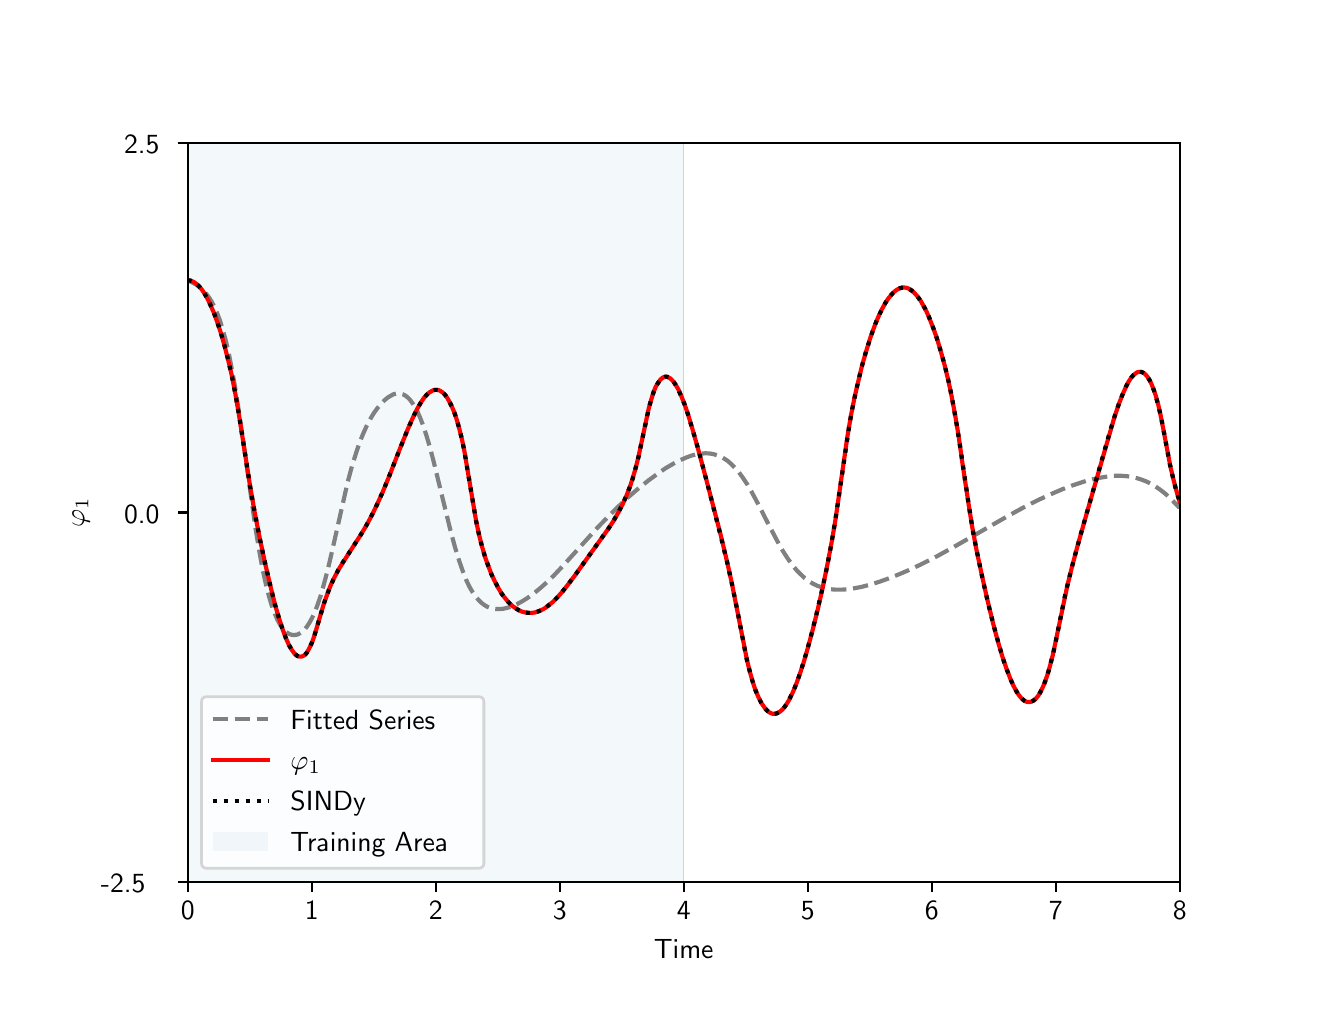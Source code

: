 \begingroup%
\makeatletter%
\begin{pgfpicture}%
\pgfpathrectangle{\pgfpointorigin}{\pgfqpoint{6.4in}{4.8in}}%
\pgfusepath{use as bounding box, clip}%
\begin{pgfscope}%
\pgfsetbuttcap%
\pgfsetmiterjoin%
\definecolor{currentfill}{rgb}{1.0,1.0,1.0}%
\pgfsetfillcolor{currentfill}%
\pgfsetlinewidth{0.0pt}%
\definecolor{currentstroke}{rgb}{1.0,1.0,1.0}%
\pgfsetstrokecolor{currentstroke}%
\pgfsetdash{}{0pt}%
\pgfpathmoveto{\pgfqpoint{0.0in}{0.0in}}%
\pgfpathlineto{\pgfqpoint{6.4in}{0.0in}}%
\pgfpathlineto{\pgfqpoint{6.4in}{4.8in}}%
\pgfpathlineto{\pgfqpoint{0.0in}{4.8in}}%
\pgfpathclose%
\pgfusepath{fill}%
\end{pgfscope}%
\begin{pgfscope}%
\pgfsetbuttcap%
\pgfsetmiterjoin%
\definecolor{currentfill}{rgb}{1.0,1.0,1.0}%
\pgfsetfillcolor{currentfill}%
\pgfsetlinewidth{0.0pt}%
\definecolor{currentstroke}{rgb}{0.0,0.0,0.0}%
\pgfsetstrokecolor{currentstroke}%
\pgfsetstrokeopacity{0.0}%
\pgfsetdash{}{0pt}%
\pgfpathmoveto{\pgfqpoint{0.8in}{0.528in}}%
\pgfpathlineto{\pgfqpoint{5.76in}{0.528in}}%
\pgfpathlineto{\pgfqpoint{5.76in}{4.224in}}%
\pgfpathlineto{\pgfqpoint{0.8in}{4.224in}}%
\pgfpathclose%
\pgfusepath{fill}%
\end{pgfscope}%
\begin{pgfscope}%
\pgfpathrectangle{\pgfqpoint{0.8in}{0.528in}}{\pgfqpoint{4.96in}{3.696in}}%
\pgfusepath{clip}%
\pgfsetbuttcap%
\pgfsetroundjoin%
\definecolor{currentfill}{rgb}{0.122,0.467,0.706}%
\pgfsetfillcolor{currentfill}%
\pgfsetfillopacity{0.05}%
\pgfsetlinewidth{0.0pt}%
\definecolor{currentstroke}{rgb}{0.0,0.0,0.0}%
\pgfsetstrokecolor{currentstroke}%
\pgfsetdash{}{0pt}%
\pgfpathmoveto{\pgfqpoint{0.8in}{2.376in}}%
\pgfpathlineto{\pgfqpoint{0.8in}{-2.269in}}%
\pgfpathlineto{\pgfqpoint{3.28in}{-2.269in}}%
\pgfpathlineto{\pgfqpoint{3.28in}{7.021in}}%
\pgfpathlineto{\pgfqpoint{0.8in}{7.021in}}%
\pgfpathlineto{\pgfqpoint{0.8in}{2.376in}}%
\pgfpathlineto{\pgfqpoint{0.8in}{2.376in}}%
\pgfpathlineto{\pgfqpoint{3.28in}{2.376in}}%
\pgfpathlineto{\pgfqpoint{3.28in}{2.376in}}%
\pgfpathlineto{\pgfqpoint{0.8in}{2.376in}}%
\pgfpathclose%
\pgfusepath{fill}%
\end{pgfscope}%
\begin{pgfscope}%
\pgfsetbuttcap%
\pgfsetroundjoin%
\definecolor{currentfill}{rgb}{0.0,0.0,0.0}%
\pgfsetfillcolor{currentfill}%
\pgfsetlinewidth{0.803pt}%
\definecolor{currentstroke}{rgb}{0.0,0.0,0.0}%
\pgfsetstrokecolor{currentstroke}%
\pgfsetdash{}{0pt}%
\pgfsys@defobject{currentmarker}{\pgfqpoint{0.0in}{-0.049in}}{\pgfqpoint{0.0in}{0.0in}}{%
\pgfpathmoveto{\pgfqpoint{0.0in}{0.0in}}%
\pgfpathlineto{\pgfqpoint{0.0in}{-0.049in}}%
\pgfusepath{stroke,fill}%
}%
\begin{pgfscope}%
\pgfsys@transformshift{0.8in}{0.528in}%
\pgfsys@useobject{currentmarker}{}%
\end{pgfscope}%
\end{pgfscope}%
\begin{pgfscope}%
\definecolor{textcolor}{rgb}{0.0,0.0,0.0}%
\pgfsetstrokecolor{textcolor}%
\pgfsetfillcolor{textcolor}%
\pgftext[x=0.8in,y=0.431in,,top]{\color{textcolor}\sffamily\fontsize{10.0}{12.0}\selectfont 0}%
\end{pgfscope}%
\begin{pgfscope}%
\pgfsetbuttcap%
\pgfsetroundjoin%
\definecolor{currentfill}{rgb}{0.0,0.0,0.0}%
\pgfsetfillcolor{currentfill}%
\pgfsetlinewidth{0.803pt}%
\definecolor{currentstroke}{rgb}{0.0,0.0,0.0}%
\pgfsetstrokecolor{currentstroke}%
\pgfsetdash{}{0pt}%
\pgfsys@defobject{currentmarker}{\pgfqpoint{0.0in}{-0.049in}}{\pgfqpoint{0.0in}{0.0in}}{%
\pgfpathmoveto{\pgfqpoint{0.0in}{0.0in}}%
\pgfpathlineto{\pgfqpoint{0.0in}{-0.049in}}%
\pgfusepath{stroke,fill}%
}%
\begin{pgfscope}%
\pgfsys@transformshift{1.42in}{0.528in}%
\pgfsys@useobject{currentmarker}{}%
\end{pgfscope}%
\end{pgfscope}%
\begin{pgfscope}%
\definecolor{textcolor}{rgb}{0.0,0.0,0.0}%
\pgfsetstrokecolor{textcolor}%
\pgfsetfillcolor{textcolor}%
\pgftext[x=1.42in,y=0.431in,,top]{\color{textcolor}\sffamily\fontsize{10.0}{12.0}\selectfont 1}%
\end{pgfscope}%
\begin{pgfscope}%
\pgfsetbuttcap%
\pgfsetroundjoin%
\definecolor{currentfill}{rgb}{0.0,0.0,0.0}%
\pgfsetfillcolor{currentfill}%
\pgfsetlinewidth{0.803pt}%
\definecolor{currentstroke}{rgb}{0.0,0.0,0.0}%
\pgfsetstrokecolor{currentstroke}%
\pgfsetdash{}{0pt}%
\pgfsys@defobject{currentmarker}{\pgfqpoint{0.0in}{-0.049in}}{\pgfqpoint{0.0in}{0.0in}}{%
\pgfpathmoveto{\pgfqpoint{0.0in}{0.0in}}%
\pgfpathlineto{\pgfqpoint{0.0in}{-0.049in}}%
\pgfusepath{stroke,fill}%
}%
\begin{pgfscope}%
\pgfsys@transformshift{2.04in}{0.528in}%
\pgfsys@useobject{currentmarker}{}%
\end{pgfscope}%
\end{pgfscope}%
\begin{pgfscope}%
\definecolor{textcolor}{rgb}{0.0,0.0,0.0}%
\pgfsetstrokecolor{textcolor}%
\pgfsetfillcolor{textcolor}%
\pgftext[x=2.04in,y=0.431in,,top]{\color{textcolor}\sffamily\fontsize{10.0}{12.0}\selectfont 2}%
\end{pgfscope}%
\begin{pgfscope}%
\pgfsetbuttcap%
\pgfsetroundjoin%
\definecolor{currentfill}{rgb}{0.0,0.0,0.0}%
\pgfsetfillcolor{currentfill}%
\pgfsetlinewidth{0.803pt}%
\definecolor{currentstroke}{rgb}{0.0,0.0,0.0}%
\pgfsetstrokecolor{currentstroke}%
\pgfsetdash{}{0pt}%
\pgfsys@defobject{currentmarker}{\pgfqpoint{0.0in}{-0.049in}}{\pgfqpoint{0.0in}{0.0in}}{%
\pgfpathmoveto{\pgfqpoint{0.0in}{0.0in}}%
\pgfpathlineto{\pgfqpoint{0.0in}{-0.049in}}%
\pgfusepath{stroke,fill}%
}%
\begin{pgfscope}%
\pgfsys@transformshift{2.66in}{0.528in}%
\pgfsys@useobject{currentmarker}{}%
\end{pgfscope}%
\end{pgfscope}%
\begin{pgfscope}%
\definecolor{textcolor}{rgb}{0.0,0.0,0.0}%
\pgfsetstrokecolor{textcolor}%
\pgfsetfillcolor{textcolor}%
\pgftext[x=2.66in,y=0.431in,,top]{\color{textcolor}\sffamily\fontsize{10.0}{12.0}\selectfont 3}%
\end{pgfscope}%
\begin{pgfscope}%
\pgfsetbuttcap%
\pgfsetroundjoin%
\definecolor{currentfill}{rgb}{0.0,0.0,0.0}%
\pgfsetfillcolor{currentfill}%
\pgfsetlinewidth{0.803pt}%
\definecolor{currentstroke}{rgb}{0.0,0.0,0.0}%
\pgfsetstrokecolor{currentstroke}%
\pgfsetdash{}{0pt}%
\pgfsys@defobject{currentmarker}{\pgfqpoint{0.0in}{-0.049in}}{\pgfqpoint{0.0in}{0.0in}}{%
\pgfpathmoveto{\pgfqpoint{0.0in}{0.0in}}%
\pgfpathlineto{\pgfqpoint{0.0in}{-0.049in}}%
\pgfusepath{stroke,fill}%
}%
\begin{pgfscope}%
\pgfsys@transformshift{3.28in}{0.528in}%
\pgfsys@useobject{currentmarker}{}%
\end{pgfscope}%
\end{pgfscope}%
\begin{pgfscope}%
\definecolor{textcolor}{rgb}{0.0,0.0,0.0}%
\pgfsetstrokecolor{textcolor}%
\pgfsetfillcolor{textcolor}%
\pgftext[x=3.28in,y=0.431in,,top]{\color{textcolor}\sffamily\fontsize{10.0}{12.0}\selectfont 4}%
\end{pgfscope}%
\begin{pgfscope}%
\pgfsetbuttcap%
\pgfsetroundjoin%
\definecolor{currentfill}{rgb}{0.0,0.0,0.0}%
\pgfsetfillcolor{currentfill}%
\pgfsetlinewidth{0.803pt}%
\definecolor{currentstroke}{rgb}{0.0,0.0,0.0}%
\pgfsetstrokecolor{currentstroke}%
\pgfsetdash{}{0pt}%
\pgfsys@defobject{currentmarker}{\pgfqpoint{0.0in}{-0.049in}}{\pgfqpoint{0.0in}{0.0in}}{%
\pgfpathmoveto{\pgfqpoint{0.0in}{0.0in}}%
\pgfpathlineto{\pgfqpoint{0.0in}{-0.049in}}%
\pgfusepath{stroke,fill}%
}%
\begin{pgfscope}%
\pgfsys@transformshift{3.9in}{0.528in}%
\pgfsys@useobject{currentmarker}{}%
\end{pgfscope}%
\end{pgfscope}%
\begin{pgfscope}%
\definecolor{textcolor}{rgb}{0.0,0.0,0.0}%
\pgfsetstrokecolor{textcolor}%
\pgfsetfillcolor{textcolor}%
\pgftext[x=3.9in,y=0.431in,,top]{\color{textcolor}\sffamily\fontsize{10.0}{12.0}\selectfont 5}%
\end{pgfscope}%
\begin{pgfscope}%
\pgfsetbuttcap%
\pgfsetroundjoin%
\definecolor{currentfill}{rgb}{0.0,0.0,0.0}%
\pgfsetfillcolor{currentfill}%
\pgfsetlinewidth{0.803pt}%
\definecolor{currentstroke}{rgb}{0.0,0.0,0.0}%
\pgfsetstrokecolor{currentstroke}%
\pgfsetdash{}{0pt}%
\pgfsys@defobject{currentmarker}{\pgfqpoint{0.0in}{-0.049in}}{\pgfqpoint{0.0in}{0.0in}}{%
\pgfpathmoveto{\pgfqpoint{0.0in}{0.0in}}%
\pgfpathlineto{\pgfqpoint{0.0in}{-0.049in}}%
\pgfusepath{stroke,fill}%
}%
\begin{pgfscope}%
\pgfsys@transformshift{4.52in}{0.528in}%
\pgfsys@useobject{currentmarker}{}%
\end{pgfscope}%
\end{pgfscope}%
\begin{pgfscope}%
\definecolor{textcolor}{rgb}{0.0,0.0,0.0}%
\pgfsetstrokecolor{textcolor}%
\pgfsetfillcolor{textcolor}%
\pgftext[x=4.52in,y=0.431in,,top]{\color{textcolor}\sffamily\fontsize{10.0}{12.0}\selectfont 6}%
\end{pgfscope}%
\begin{pgfscope}%
\pgfsetbuttcap%
\pgfsetroundjoin%
\definecolor{currentfill}{rgb}{0.0,0.0,0.0}%
\pgfsetfillcolor{currentfill}%
\pgfsetlinewidth{0.803pt}%
\definecolor{currentstroke}{rgb}{0.0,0.0,0.0}%
\pgfsetstrokecolor{currentstroke}%
\pgfsetdash{}{0pt}%
\pgfsys@defobject{currentmarker}{\pgfqpoint{0.0in}{-0.049in}}{\pgfqpoint{0.0in}{0.0in}}{%
\pgfpathmoveto{\pgfqpoint{0.0in}{0.0in}}%
\pgfpathlineto{\pgfqpoint{0.0in}{-0.049in}}%
\pgfusepath{stroke,fill}%
}%
\begin{pgfscope}%
\pgfsys@transformshift{5.14in}{0.528in}%
\pgfsys@useobject{currentmarker}{}%
\end{pgfscope}%
\end{pgfscope}%
\begin{pgfscope}%
\definecolor{textcolor}{rgb}{0.0,0.0,0.0}%
\pgfsetstrokecolor{textcolor}%
\pgfsetfillcolor{textcolor}%
\pgftext[x=5.14in,y=0.431in,,top]{\color{textcolor}\sffamily\fontsize{10.0}{12.0}\selectfont 7}%
\end{pgfscope}%
\begin{pgfscope}%
\pgfsetbuttcap%
\pgfsetroundjoin%
\definecolor{currentfill}{rgb}{0.0,0.0,0.0}%
\pgfsetfillcolor{currentfill}%
\pgfsetlinewidth{0.803pt}%
\definecolor{currentstroke}{rgb}{0.0,0.0,0.0}%
\pgfsetstrokecolor{currentstroke}%
\pgfsetdash{}{0pt}%
\pgfsys@defobject{currentmarker}{\pgfqpoint{0.0in}{-0.049in}}{\pgfqpoint{0.0in}{0.0in}}{%
\pgfpathmoveto{\pgfqpoint{0.0in}{0.0in}}%
\pgfpathlineto{\pgfqpoint{0.0in}{-0.049in}}%
\pgfusepath{stroke,fill}%
}%
\begin{pgfscope}%
\pgfsys@transformshift{5.76in}{0.528in}%
\pgfsys@useobject{currentmarker}{}%
\end{pgfscope}%
\end{pgfscope}%
\begin{pgfscope}%
\definecolor{textcolor}{rgb}{0.0,0.0,0.0}%
\pgfsetstrokecolor{textcolor}%
\pgfsetfillcolor{textcolor}%
\pgftext[x=5.76in,y=0.431in,,top]{\color{textcolor}\sffamily\fontsize{10.0}{12.0}\selectfont 8}%
\end{pgfscope}%
\begin{pgfscope}%
\definecolor{textcolor}{rgb}{0.0,0.0,0.0}%
\pgfsetstrokecolor{textcolor}%
\pgfsetfillcolor{textcolor}%
\pgftext[x=3.28in,y=0.241in,,top]{\color{textcolor}\sffamily\fontsize{10.0}{12.0}\selectfont Time}%
\end{pgfscope}%
\begin{pgfscope}%
\pgfsetbuttcap%
\pgfsetroundjoin%
\definecolor{currentfill}{rgb}{0.0,0.0,0.0}%
\pgfsetfillcolor{currentfill}%
\pgfsetlinewidth{0.803pt}%
\definecolor{currentstroke}{rgb}{0.0,0.0,0.0}%
\pgfsetstrokecolor{currentstroke}%
\pgfsetdash{}{0pt}%
\pgfsys@defobject{currentmarker}{\pgfqpoint{-0.049in}{0.0in}}{\pgfqpoint{0.0in}{0.0in}}{%
\pgfpathmoveto{\pgfqpoint{0.0in}{0.0in}}%
\pgfpathlineto{\pgfqpoint{-0.049in}{0.0in}}%
\pgfusepath{stroke,fill}%
}%
\begin{pgfscope}%
\pgfsys@transformshift{0.8in}{0.528in}%
\pgfsys@useobject{currentmarker}{}%
\end{pgfscope}%
\end{pgfscope}%
\begin{pgfscope}%
\definecolor{textcolor}{rgb}{0.0,0.0,0.0}%
\pgfsetstrokecolor{textcolor}%
\pgfsetfillcolor{textcolor}%
\pgftext[x=0.366in, y=0.475in, left, base]{\color{textcolor}\sffamily\fontsize{10.0}{12.0}\selectfont −2.5}%
\end{pgfscope}%
\begin{pgfscope}%
\pgfsetbuttcap%
\pgfsetroundjoin%
\definecolor{currentfill}{rgb}{0.0,0.0,0.0}%
\pgfsetfillcolor{currentfill}%
\pgfsetlinewidth{0.803pt}%
\definecolor{currentstroke}{rgb}{0.0,0.0,0.0}%
\pgfsetstrokecolor{currentstroke}%
\pgfsetdash{}{0pt}%
\pgfsys@defobject{currentmarker}{\pgfqpoint{-0.049in}{0.0in}}{\pgfqpoint{0.0in}{0.0in}}{%
\pgfpathmoveto{\pgfqpoint{0.0in}{0.0in}}%
\pgfpathlineto{\pgfqpoint{-0.049in}{0.0in}}%
\pgfusepath{stroke,fill}%
}%
\begin{pgfscope}%
\pgfsys@transformshift{0.8in}{2.376in}%
\pgfsys@useobject{currentmarker}{}%
\end{pgfscope}%
\end{pgfscope}%
\begin{pgfscope}%
\definecolor{textcolor}{rgb}{0.0,0.0,0.0}%
\pgfsetstrokecolor{textcolor}%
\pgfsetfillcolor{textcolor}%
\pgftext[x=0.482in, y=2.323in, left, base]{\color{textcolor}\sffamily\fontsize{10.0}{12.0}\selectfont 0.0}%
\end{pgfscope}%
\begin{pgfscope}%
\pgfsetbuttcap%
\pgfsetroundjoin%
\definecolor{currentfill}{rgb}{0.0,0.0,0.0}%
\pgfsetfillcolor{currentfill}%
\pgfsetlinewidth{0.803pt}%
\definecolor{currentstroke}{rgb}{0.0,0.0,0.0}%
\pgfsetstrokecolor{currentstroke}%
\pgfsetdash{}{0pt}%
\pgfsys@defobject{currentmarker}{\pgfqpoint{-0.049in}{0.0in}}{\pgfqpoint{0.0in}{0.0in}}{%
\pgfpathmoveto{\pgfqpoint{0.0in}{0.0in}}%
\pgfpathlineto{\pgfqpoint{-0.049in}{0.0in}}%
\pgfusepath{stroke,fill}%
}%
\begin{pgfscope}%
\pgfsys@transformshift{0.8in}{4.224in}%
\pgfsys@useobject{currentmarker}{}%
\end{pgfscope}%
\end{pgfscope}%
\begin{pgfscope}%
\definecolor{textcolor}{rgb}{0.0,0.0,0.0}%
\pgfsetstrokecolor{textcolor}%
\pgfsetfillcolor{textcolor}%
\pgftext[x=0.482in, y=4.171in, left, base]{\color{textcolor}\sffamily\fontsize{10.0}{12.0}\selectfont 2.5}%
\end{pgfscope}%
\begin{pgfscope}%
\definecolor{textcolor}{rgb}{0.0,0.0,0.0}%
\pgfsetstrokecolor{textcolor}%
\pgfsetfillcolor{textcolor}%
\pgftext[x=0.31in,y=2.376in,,bottom,rotate=90.0]{\color{textcolor}\sffamily\fontsize{10.0}{12.0}\selectfont \(\displaystyle \varphi_1\)}%
\end{pgfscope}%
\begin{pgfscope}%
\pgfpathrectangle{\pgfqpoint{0.8in}{0.528in}}{\pgfqpoint{4.96in}{3.696in}}%
\pgfusepath{clip}%
\pgfsetrectcap%
\pgfsetroundjoin%
\pgfsetlinewidth{0.502pt}%
\definecolor{currentstroke}{rgb}{0.827,0.827,0.827}%
\pgfsetstrokecolor{currentstroke}%
\pgfsetdash{}{0pt}%
\pgfpathmoveto{\pgfqpoint{3.28in}{0.528in}}%
\pgfpathlineto{\pgfqpoint{3.28in}{4.224in}}%
\pgfusepath{stroke}%
\end{pgfscope}%
\begin{pgfscope}%
\pgfpathrectangle{\pgfqpoint{0.8in}{0.528in}}{\pgfqpoint{4.96in}{3.696in}}%
\pgfusepath{clip}%
\pgfsetbuttcap%
\pgfsetroundjoin%
\pgfsetlinewidth{1.506pt}%
\definecolor{currentstroke}{rgb}{0.502,0.502,0.502}%
\pgfsetstrokecolor{currentstroke}%
\pgfsetdash{{5.55pt}{2.4pt}}{0.0pt}%
\pgfpathmoveto{\pgfqpoint{0.8in}{3.537in}}%
\pgfpathlineto{\pgfqpoint{0.823in}{3.526in}}%
\pgfpathlineto{\pgfqpoint{0.843in}{3.515in}}%
\pgfpathlineto{\pgfqpoint{0.861in}{3.501in}}%
\pgfpathlineto{\pgfqpoint{0.877in}{3.487in}}%
\pgfpathlineto{\pgfqpoint{0.892in}{3.47in}}%
\pgfpathlineto{\pgfqpoint{0.907in}{3.451in}}%
\pgfpathlineto{\pgfqpoint{0.921in}{3.428in}}%
\pgfpathlineto{\pgfqpoint{0.935in}{3.402in}}%
\pgfpathlineto{\pgfqpoint{0.948in}{3.371in}}%
\pgfpathlineto{\pgfqpoint{0.962in}{3.334in}}%
\pgfpathlineto{\pgfqpoint{0.975in}{3.291in}}%
\pgfpathlineto{\pgfqpoint{0.99in}{3.238in}}%
\pgfpathlineto{\pgfqpoint{1.005in}{3.174in}}%
\pgfpathlineto{\pgfqpoint{1.02in}{3.097in}}%
\pgfpathlineto{\pgfqpoint{1.037in}{3.003in}}%
\pgfpathlineto{\pgfqpoint{1.056in}{2.881in}}%
\pgfpathlineto{\pgfqpoint{1.081in}{2.709in}}%
\pgfpathlineto{\pgfqpoint{1.139in}{2.298in}}%
\pgfpathlineto{\pgfqpoint{1.159in}{2.177in}}%
\pgfpathlineto{\pgfqpoint{1.176in}{2.085in}}%
\pgfpathlineto{\pgfqpoint{1.192in}{2.013in}}%
\pgfpathlineto{\pgfqpoint{1.207in}{1.955in}}%
\pgfpathlineto{\pgfqpoint{1.221in}{1.908in}}%
\pgfpathlineto{\pgfqpoint{1.235in}{1.871in}}%
\pgfpathlineto{\pgfqpoint{1.248in}{1.841in}}%
\pgfpathlineto{\pgfqpoint{1.26in}{1.818in}}%
\pgfpathlineto{\pgfqpoint{1.272in}{1.8in}}%
\pgfpathlineto{\pgfqpoint{1.284in}{1.786in}}%
\pgfpathlineto{\pgfqpoint{1.296in}{1.776in}}%
\pgfpathlineto{\pgfqpoint{1.307in}{1.769in}}%
\pgfpathlineto{\pgfqpoint{1.318in}{1.765in}}%
\pgfpathlineto{\pgfqpoint{1.329in}{1.763in}}%
\pgfpathlineto{\pgfqpoint{1.339in}{1.764in}}%
\pgfpathlineto{\pgfqpoint{1.35in}{1.766in}}%
\pgfpathlineto{\pgfqpoint{1.361in}{1.772in}}%
\pgfpathlineto{\pgfqpoint{1.372in}{1.779in}}%
\pgfpathlineto{\pgfqpoint{1.384in}{1.79in}}%
\pgfpathlineto{\pgfqpoint{1.396in}{1.805in}}%
\pgfpathlineto{\pgfqpoint{1.408in}{1.823in}}%
\pgfpathlineto{\pgfqpoint{1.421in}{1.847in}}%
\pgfpathlineto{\pgfqpoint{1.435in}{1.876in}}%
\pgfpathlineto{\pgfqpoint{1.449in}{1.913in}}%
\pgfpathlineto{\pgfqpoint{1.465in}{1.96in}}%
\pgfpathlineto{\pgfqpoint{1.481in}{2.017in}}%
\pgfpathlineto{\pgfqpoint{1.501in}{2.092in}}%
\pgfpathlineto{\pgfqpoint{1.525in}{2.196in}}%
\pgfpathlineto{\pgfqpoint{1.6in}{2.528in}}%
\pgfpathlineto{\pgfqpoint{1.621in}{2.606in}}%
\pgfpathlineto{\pgfqpoint{1.641in}{2.67in}}%
\pgfpathlineto{\pgfqpoint{1.659in}{2.724in}}%
\pgfpathlineto{\pgfqpoint{1.677in}{2.769in}}%
\pgfpathlineto{\pgfqpoint{1.695in}{2.809in}}%
\pgfpathlineto{\pgfqpoint{1.713in}{2.843in}}%
\pgfpathlineto{\pgfqpoint{1.731in}{2.873in}}%
\pgfpathlineto{\pgfqpoint{1.749in}{2.898in}}%
\pgfpathlineto{\pgfqpoint{1.767in}{2.92in}}%
\pgfpathlineto{\pgfqpoint{1.785in}{2.938in}}%
\pgfpathlineto{\pgfqpoint{1.801in}{2.951in}}%
\pgfpathlineto{\pgfqpoint{1.816in}{2.96in}}%
\pgfpathlineto{\pgfqpoint{1.829in}{2.967in}}%
\pgfpathlineto{\pgfqpoint{1.842in}{2.97in}}%
\pgfpathlineto{\pgfqpoint{1.855in}{2.971in}}%
\pgfpathlineto{\pgfqpoint{1.866in}{2.969in}}%
\pgfpathlineto{\pgfqpoint{1.878in}{2.966in}}%
\pgfpathlineto{\pgfqpoint{1.889in}{2.96in}}%
\pgfpathlineto{\pgfqpoint{1.9in}{2.951in}}%
\pgfpathlineto{\pgfqpoint{1.912in}{2.939in}}%
\pgfpathlineto{\pgfqpoint{1.923in}{2.924in}}%
\pgfpathlineto{\pgfqpoint{1.936in}{2.905in}}%
\pgfpathlineto{\pgfqpoint{1.949in}{2.88in}}%
\pgfpathlineto{\pgfqpoint{1.963in}{2.848in}}%
\pgfpathlineto{\pgfqpoint{1.978in}{2.809in}}%
\pgfpathlineto{\pgfqpoint{1.994in}{2.76in}}%
\pgfpathlineto{\pgfqpoint{2.013in}{2.696in}}%
\pgfpathlineto{\pgfqpoint{2.034in}{2.614in}}%
\pgfpathlineto{\pgfqpoint{2.065in}{2.486in}}%
\pgfpathlineto{\pgfqpoint{2.114in}{2.286in}}%
\pgfpathlineto{\pgfqpoint{2.137in}{2.201in}}%
\pgfpathlineto{\pgfqpoint{2.157in}{2.136in}}%
\pgfpathlineto{\pgfqpoint{2.175in}{2.084in}}%
\pgfpathlineto{\pgfqpoint{2.191in}{2.042in}}%
\pgfpathlineto{\pgfqpoint{2.207in}{2.008in}}%
\pgfpathlineto{\pgfqpoint{2.223in}{1.98in}}%
\pgfpathlineto{\pgfqpoint{2.238in}{1.958in}}%
\pgfpathlineto{\pgfqpoint{2.253in}{1.94in}}%
\pgfpathlineto{\pgfqpoint{2.268in}{1.925in}}%
\pgfpathlineto{\pgfqpoint{2.282in}{1.914in}}%
\pgfpathlineto{\pgfqpoint{2.297in}{1.905in}}%
\pgfpathlineto{\pgfqpoint{2.312in}{1.899in}}%
\pgfpathlineto{\pgfqpoint{2.328in}{1.895in}}%
\pgfpathlineto{\pgfqpoint{2.344in}{1.893in}}%
\pgfpathlineto{\pgfqpoint{2.362in}{1.893in}}%
\pgfpathlineto{\pgfqpoint{2.38in}{1.895in}}%
\pgfpathlineto{\pgfqpoint{2.401in}{1.9in}}%
\pgfpathlineto{\pgfqpoint{2.423in}{1.907in}}%
\pgfpathlineto{\pgfqpoint{2.447in}{1.918in}}%
\pgfpathlineto{\pgfqpoint{2.473in}{1.932in}}%
\pgfpathlineto{\pgfqpoint{2.5in}{1.949in}}%
\pgfpathlineto{\pgfqpoint{2.529in}{1.97in}}%
\pgfpathlineto{\pgfqpoint{2.561in}{1.996in}}%
\pgfpathlineto{\pgfqpoint{2.595in}{2.026in}}%
\pgfpathlineto{\pgfqpoint{2.633in}{2.063in}}%
\pgfpathlineto{\pgfqpoint{2.678in}{2.111in}}%
\pgfpathlineto{\pgfqpoint{2.744in}{2.184in}}%
\pgfpathlineto{\pgfqpoint{2.848in}{2.299in}}%
\pgfpathlineto{\pgfqpoint{2.905in}{2.358in}}%
\pgfpathlineto{\pgfqpoint{2.958in}{2.41in}}%
\pgfpathlineto{\pgfqpoint{3.008in}{2.457in}}%
\pgfpathlineto{\pgfqpoint{3.057in}{2.499in}}%
\pgfpathlineto{\pgfqpoint{3.105in}{2.537in}}%
\pgfpathlineto{\pgfqpoint{3.149in}{2.569in}}%
\pgfpathlineto{\pgfqpoint{3.189in}{2.597in}}%
\pgfpathlineto{\pgfqpoint{3.227in}{2.619in}}%
\pgfpathlineto{\pgfqpoint{3.26in}{2.636in}}%
\pgfpathlineto{\pgfqpoint{3.291in}{2.65in}}%
\pgfpathlineto{\pgfqpoint{3.318in}{2.66in}}%
\pgfpathlineto{\pgfqpoint{3.344in}{2.667in}}%
\pgfpathlineto{\pgfqpoint{3.367in}{2.67in}}%
\pgfpathlineto{\pgfqpoint{3.389in}{2.672in}}%
\pgfpathlineto{\pgfqpoint{3.409in}{2.671in}}%
\pgfpathlineto{\pgfqpoint{3.428in}{2.668in}}%
\pgfpathlineto{\pgfqpoint{3.447in}{2.662in}}%
\pgfpathlineto{\pgfqpoint{3.465in}{2.655in}}%
\pgfpathlineto{\pgfqpoint{3.483in}{2.645in}}%
\pgfpathlineto{\pgfqpoint{3.501in}{2.633in}}%
\pgfpathlineto{\pgfqpoint{3.519in}{2.617in}}%
\pgfpathlineto{\pgfqpoint{3.537in}{2.598in}}%
\pgfpathlineto{\pgfqpoint{3.557in}{2.576in}}%
\pgfpathlineto{\pgfqpoint{3.577in}{2.548in}}%
\pgfpathlineto{\pgfqpoint{3.599in}{2.515in}}%
\pgfpathlineto{\pgfqpoint{3.623in}{2.473in}}%
\pgfpathlineto{\pgfqpoint{3.653in}{2.417in}}%
\pgfpathlineto{\pgfqpoint{3.706in}{2.313in}}%
\pgfpathlineto{\pgfqpoint{3.747in}{2.235in}}%
\pgfpathlineto{\pgfqpoint{3.775in}{2.185in}}%
\pgfpathlineto{\pgfqpoint{3.8in}{2.146in}}%
\pgfpathlineto{\pgfqpoint{3.822in}{2.115in}}%
\pgfpathlineto{\pgfqpoint{3.844in}{2.088in}}%
\pgfpathlineto{\pgfqpoint{3.865in}{2.067in}}%
\pgfpathlineto{\pgfqpoint{3.885in}{2.048in}}%
\pgfpathlineto{\pgfqpoint{3.906in}{2.033in}}%
\pgfpathlineto{\pgfqpoint{3.926in}{2.02in}}%
\pgfpathlineto{\pgfqpoint{3.947in}{2.01in}}%
\pgfpathlineto{\pgfqpoint{3.969in}{2.002in}}%
\pgfpathlineto{\pgfqpoint{3.991in}{1.996in}}%
\pgfpathlineto{\pgfqpoint{4.015in}{1.992in}}%
\pgfpathlineto{\pgfqpoint{4.041in}{1.99in}}%
\pgfpathlineto{\pgfqpoint{4.069in}{1.99in}}%
\pgfpathlineto{\pgfqpoint{4.099in}{1.992in}}%
\pgfpathlineto{\pgfqpoint{4.133in}{1.997in}}%
\pgfpathlineto{\pgfqpoint{4.17in}{2.004in}}%
\pgfpathlineto{\pgfqpoint{4.211in}{2.015in}}%
\pgfpathlineto{\pgfqpoint{4.257in}{2.029in}}%
\pgfpathlineto{\pgfqpoint{4.307in}{2.047in}}%
\pgfpathlineto{\pgfqpoint{4.362in}{2.069in}}%
\pgfpathlineto{\pgfqpoint{4.42in}{2.094in}}%
\pgfpathlineto{\pgfqpoint{4.482in}{2.124in}}%
\pgfpathlineto{\pgfqpoint{4.55in}{2.159in}}%
\pgfpathlineto{\pgfqpoint{4.628in}{2.202in}}%
\pgfpathlineto{\pgfqpoint{4.74in}{2.266in}}%
\pgfpathlineto{\pgfqpoint{4.899in}{2.357in}}%
\pgfpathlineto{\pgfqpoint{4.981in}{2.402in}}%
\pgfpathlineto{\pgfqpoint{5.052in}{2.438in}}%
\pgfpathlineto{\pgfqpoint{5.115in}{2.467in}}%
\pgfpathlineto{\pgfqpoint{5.173in}{2.492in}}%
\pgfpathlineto{\pgfqpoint{5.226in}{2.512in}}%
\pgfpathlineto{\pgfqpoint{5.274in}{2.528in}}%
\pgfpathlineto{\pgfqpoint{5.318in}{2.541in}}%
\pgfpathlineto{\pgfqpoint{5.358in}{2.549in}}%
\pgfpathlineto{\pgfqpoint{5.394in}{2.555in}}%
\pgfpathlineto{\pgfqpoint{5.428in}{2.559in}}%
\pgfpathlineto{\pgfqpoint{5.459in}{2.56in}}%
\pgfpathlineto{\pgfqpoint{5.488in}{2.558in}}%
\pgfpathlineto{\pgfqpoint{5.515in}{2.555in}}%
\pgfpathlineto{\pgfqpoint{5.541in}{2.549in}}%
\pgfpathlineto{\pgfqpoint{5.567in}{2.541in}}%
\pgfpathlineto{\pgfqpoint{5.591in}{2.532in}}%
\pgfpathlineto{\pgfqpoint{5.616in}{2.52in}}%
\pgfpathlineto{\pgfqpoint{5.64in}{2.505in}}%
\pgfpathlineto{\pgfqpoint{5.665in}{2.488in}}%
\pgfpathlineto{\pgfqpoint{5.69in}{2.468in}}%
\pgfpathlineto{\pgfqpoint{5.717in}{2.443in}}%
\pgfpathlineto{\pgfqpoint{5.747in}{2.412in}}%
\pgfpathlineto{\pgfqpoint{5.759in}{2.399in}}%
\pgfpathlineto{\pgfqpoint{5.759in}{2.399in}}%
\pgfusepath{stroke}%
\end{pgfscope}%
\begin{pgfscope}%
\pgfpathrectangle{\pgfqpoint{0.8in}{0.528in}}{\pgfqpoint{4.96in}{3.696in}}%
\pgfusepath{clip}%
\pgfsetrectcap%
\pgfsetroundjoin%
\pgfsetlinewidth{1.506pt}%
\definecolor{currentstroke}{rgb}{1.0,0.0,0.0}%
\pgfsetstrokecolor{currentstroke}%
\pgfsetdash{}{0pt}%
\pgfpathmoveto{\pgfqpoint{0.8in}{3.537in}}%
\pgfpathlineto{\pgfqpoint{0.811in}{3.536in}}%
\pgfpathlineto{\pgfqpoint{0.822in}{3.532in}}%
\pgfpathlineto{\pgfqpoint{0.833in}{3.527in}}%
\pgfpathlineto{\pgfqpoint{0.845in}{3.518in}}%
\pgfpathlineto{\pgfqpoint{0.858in}{3.506in}}%
\pgfpathlineto{\pgfqpoint{0.871in}{3.49in}}%
\pgfpathlineto{\pgfqpoint{0.885in}{3.469in}}%
\pgfpathlineto{\pgfqpoint{0.9in}{3.443in}}%
\pgfpathlineto{\pgfqpoint{0.915in}{3.411in}}%
\pgfpathlineto{\pgfqpoint{0.932in}{3.372in}}%
\pgfpathlineto{\pgfqpoint{0.949in}{3.325in}}%
\pgfpathlineto{\pgfqpoint{0.967in}{3.27in}}%
\pgfpathlineto{\pgfqpoint{0.985in}{3.207in}}%
\pgfpathlineto{\pgfqpoint{1.003in}{3.136in}}%
\pgfpathlineto{\pgfqpoint{1.021in}{3.059in}}%
\pgfpathlineto{\pgfqpoint{1.038in}{2.971in}}%
\pgfpathlineto{\pgfqpoint{1.056in}{2.867in}}%
\pgfpathlineto{\pgfqpoint{1.079in}{2.721in}}%
\pgfpathlineto{\pgfqpoint{1.112in}{2.508in}}%
\pgfpathlineto{\pgfqpoint{1.135in}{2.377in}}%
\pgfpathlineto{\pgfqpoint{1.16in}{2.249in}}%
\pgfpathlineto{\pgfqpoint{1.187in}{2.123in}}%
\pgfpathlineto{\pgfqpoint{1.213in}{2.011in}}%
\pgfpathlineto{\pgfqpoint{1.236in}{1.918in}}%
\pgfpathlineto{\pgfqpoint{1.257in}{1.846in}}%
\pgfpathlineto{\pgfqpoint{1.275in}{1.791in}}%
\pgfpathlineto{\pgfqpoint{1.291in}{1.748in}}%
\pgfpathlineto{\pgfqpoint{1.305in}{1.716in}}%
\pgfpathlineto{\pgfqpoint{1.318in}{1.693in}}%
\pgfpathlineto{\pgfqpoint{1.329in}{1.677in}}%
\pgfpathlineto{\pgfqpoint{1.339in}{1.666in}}%
\pgfpathlineto{\pgfqpoint{1.348in}{1.659in}}%
\pgfpathlineto{\pgfqpoint{1.356in}{1.656in}}%
\pgfpathlineto{\pgfqpoint{1.364in}{1.655in}}%
\pgfpathlineto{\pgfqpoint{1.371in}{1.656in}}%
\pgfpathlineto{\pgfqpoint{1.378in}{1.659in}}%
\pgfpathlineto{\pgfqpoint{1.387in}{1.665in}}%
\pgfpathlineto{\pgfqpoint{1.395in}{1.674in}}%
\pgfpathlineto{\pgfqpoint{1.403in}{1.687in}}%
\pgfpathlineto{\pgfqpoint{1.413in}{1.707in}}%
\pgfpathlineto{\pgfqpoint{1.424in}{1.732in}}%
\pgfpathlineto{\pgfqpoint{1.436in}{1.768in}}%
\pgfpathlineto{\pgfqpoint{1.454in}{1.829in}}%
\pgfpathlineto{\pgfqpoint{1.481in}{1.92in}}%
\pgfpathlineto{\pgfqpoint{1.499in}{1.97in}}%
\pgfpathlineto{\pgfqpoint{1.515in}{2.012in}}%
\pgfpathlineto{\pgfqpoint{1.533in}{2.05in}}%
\pgfpathlineto{\pgfqpoint{1.553in}{2.088in}}%
\pgfpathlineto{\pgfqpoint{1.577in}{2.127in}}%
\pgfpathlineto{\pgfqpoint{1.611in}{2.18in}}%
\pgfpathlineto{\pgfqpoint{1.666in}{2.265in}}%
\pgfpathlineto{\pgfqpoint{1.695in}{2.314in}}%
\pgfpathlineto{\pgfqpoint{1.721in}{2.362in}}%
\pgfpathlineto{\pgfqpoint{1.747in}{2.416in}}%
\pgfpathlineto{\pgfqpoint{1.775in}{2.478in}}%
\pgfpathlineto{\pgfqpoint{1.807in}{2.556in}}%
\pgfpathlineto{\pgfqpoint{1.859in}{2.689in}}%
\pgfpathlineto{\pgfqpoint{1.9in}{2.791in}}%
\pgfpathlineto{\pgfqpoint{1.926in}{2.85in}}%
\pgfpathlineto{\pgfqpoint{1.947in}{2.893in}}%
\pgfpathlineto{\pgfqpoint{1.965in}{2.924in}}%
\pgfpathlineto{\pgfqpoint{1.98in}{2.947in}}%
\pgfpathlineto{\pgfqpoint{1.994in}{2.963in}}%
\pgfpathlineto{\pgfqpoint{2.007in}{2.975in}}%
\pgfpathlineto{\pgfqpoint{2.018in}{2.982in}}%
\pgfpathlineto{\pgfqpoint{2.028in}{2.987in}}%
\pgfpathlineto{\pgfqpoint{2.038in}{2.989in}}%
\pgfpathlineto{\pgfqpoint{2.047in}{2.989in}}%
\pgfpathlineto{\pgfqpoint{2.057in}{2.987in}}%
\pgfpathlineto{\pgfqpoint{2.066in}{2.982in}}%
\pgfpathlineto{\pgfqpoint{2.076in}{2.975in}}%
\pgfpathlineto{\pgfqpoint{2.087in}{2.964in}}%
\pgfpathlineto{\pgfqpoint{2.098in}{2.949in}}%
\pgfpathlineto{\pgfqpoint{2.109in}{2.929in}}%
\pgfpathlineto{\pgfqpoint{2.121in}{2.905in}}%
\pgfpathlineto{\pgfqpoint{2.134in}{2.875in}}%
\pgfpathlineto{\pgfqpoint{2.146in}{2.838in}}%
\pgfpathlineto{\pgfqpoint{2.158in}{2.795in}}%
\pgfpathlineto{\pgfqpoint{2.171in}{2.744in}}%
\pgfpathlineto{\pgfqpoint{2.184in}{2.68in}}%
\pgfpathlineto{\pgfqpoint{2.197in}{2.602in}}%
\pgfpathlineto{\pgfqpoint{2.243in}{2.329in}}%
\pgfpathlineto{\pgfqpoint{2.257in}{2.264in}}%
\pgfpathlineto{\pgfqpoint{2.272in}{2.205in}}%
\pgfpathlineto{\pgfqpoint{2.287in}{2.153in}}%
\pgfpathlineto{\pgfqpoint{2.304in}{2.106in}}%
\pgfpathlineto{\pgfqpoint{2.32in}{2.064in}}%
\pgfpathlineto{\pgfqpoint{2.338in}{2.027in}}%
\pgfpathlineto{\pgfqpoint{2.355in}{1.995in}}%
\pgfpathlineto{\pgfqpoint{2.372in}{1.967in}}%
\pgfpathlineto{\pgfqpoint{2.39in}{1.944in}}%
\pgfpathlineto{\pgfqpoint{2.406in}{1.925in}}%
\pgfpathlineto{\pgfqpoint{2.423in}{1.909in}}%
\pgfpathlineto{\pgfqpoint{2.44in}{1.897in}}%
\pgfpathlineto{\pgfqpoint{2.456in}{1.887in}}%
\pgfpathlineto{\pgfqpoint{2.472in}{1.88in}}%
\pgfpathlineto{\pgfqpoint{2.488in}{1.876in}}%
\pgfpathlineto{\pgfqpoint{2.504in}{1.874in}}%
\pgfpathlineto{\pgfqpoint{2.52in}{1.874in}}%
\pgfpathlineto{\pgfqpoint{2.536in}{1.876in}}%
\pgfpathlineto{\pgfqpoint{2.552in}{1.881in}}%
\pgfpathlineto{\pgfqpoint{2.569in}{1.888in}}%
\pgfpathlineto{\pgfqpoint{2.587in}{1.898in}}%
\pgfpathlineto{\pgfqpoint{2.605in}{1.912in}}%
\pgfpathlineto{\pgfqpoint{2.625in}{1.928in}}%
\pgfpathlineto{\pgfqpoint{2.647in}{1.95in}}%
\pgfpathlineto{\pgfqpoint{2.671in}{1.977in}}%
\pgfpathlineto{\pgfqpoint{2.699in}{2.012in}}%
\pgfpathlineto{\pgfqpoint{2.736in}{2.061in}}%
\pgfpathlineto{\pgfqpoint{2.905in}{2.297in}}%
\pgfpathlineto{\pgfqpoint{2.933in}{2.34in}}%
\pgfpathlineto{\pgfqpoint{2.955in}{2.379in}}%
\pgfpathlineto{\pgfqpoint{2.975in}{2.418in}}%
\pgfpathlineto{\pgfqpoint{2.993in}{2.458in}}%
\pgfpathlineto{\pgfqpoint{3.01in}{2.501in}}%
\pgfpathlineto{\pgfqpoint{3.025in}{2.547in}}%
\pgfpathlineto{\pgfqpoint{3.04in}{2.598in}}%
\pgfpathlineto{\pgfqpoint{3.054in}{2.655in}}%
\pgfpathlineto{\pgfqpoint{3.07in}{2.73in}}%
\pgfpathlineto{\pgfqpoint{3.105in}{2.895in}}%
\pgfpathlineto{\pgfqpoint{3.118in}{2.941in}}%
\pgfpathlineto{\pgfqpoint{3.129in}{2.977in}}%
\pgfpathlineto{\pgfqpoint{3.14in}{3.004in}}%
\pgfpathlineto{\pgfqpoint{3.151in}{3.023in}}%
\pgfpathlineto{\pgfqpoint{3.161in}{3.037in}}%
\pgfpathlineto{\pgfqpoint{3.17in}{3.046in}}%
\pgfpathlineto{\pgfqpoint{3.179in}{3.052in}}%
\pgfpathlineto{\pgfqpoint{3.187in}{3.054in}}%
\pgfpathlineto{\pgfqpoint{3.195in}{3.055in}}%
\pgfpathlineto{\pgfqpoint{3.203in}{3.052in}}%
\pgfpathlineto{\pgfqpoint{3.212in}{3.047in}}%
\pgfpathlineto{\pgfqpoint{3.221in}{3.039in}}%
\pgfpathlineto{\pgfqpoint{3.231in}{3.027in}}%
\pgfpathlineto{\pgfqpoint{3.242in}{3.011in}}%
\pgfpathlineto{\pgfqpoint{3.255in}{2.988in}}%
\pgfpathlineto{\pgfqpoint{3.268in}{2.958in}}%
\pgfpathlineto{\pgfqpoint{3.284in}{2.918in}}%
\pgfpathlineto{\pgfqpoint{3.302in}{2.866in}}%
\pgfpathlineto{\pgfqpoint{3.323in}{2.796in}}%
\pgfpathlineto{\pgfqpoint{3.351in}{2.697in}}%
\pgfpathlineto{\pgfqpoint{3.394in}{2.537in}}%
\pgfpathlineto{\pgfqpoint{3.464in}{2.268in}}%
\pgfpathlineto{\pgfqpoint{3.497in}{2.13in}}%
\pgfpathlineto{\pgfqpoint{3.521in}{2.021in}}%
\pgfpathlineto{\pgfqpoint{3.543in}{1.91in}}%
\pgfpathlineto{\pgfqpoint{3.598in}{1.631in}}%
\pgfpathlineto{\pgfqpoint{3.613in}{1.572in}}%
\pgfpathlineto{\pgfqpoint{3.627in}{1.523in}}%
\pgfpathlineto{\pgfqpoint{3.641in}{1.482in}}%
\pgfpathlineto{\pgfqpoint{3.655in}{1.45in}}%
\pgfpathlineto{\pgfqpoint{3.668in}{1.424in}}%
\pgfpathlineto{\pgfqpoint{3.681in}{1.405in}}%
\pgfpathlineto{\pgfqpoint{3.692in}{1.39in}}%
\pgfpathlineto{\pgfqpoint{3.703in}{1.38in}}%
\pgfpathlineto{\pgfqpoint{3.713in}{1.374in}}%
\pgfpathlineto{\pgfqpoint{3.723in}{1.37in}}%
\pgfpathlineto{\pgfqpoint{3.733in}{1.369in}}%
\pgfpathlineto{\pgfqpoint{3.742in}{1.37in}}%
\pgfpathlineto{\pgfqpoint{3.751in}{1.374in}}%
\pgfpathlineto{\pgfqpoint{3.761in}{1.38in}}%
\pgfpathlineto{\pgfqpoint{3.772in}{1.389in}}%
\pgfpathlineto{\pgfqpoint{3.783in}{1.401in}}%
\pgfpathlineto{\pgfqpoint{3.795in}{1.419in}}%
\pgfpathlineto{\pgfqpoint{3.809in}{1.442in}}%
\pgfpathlineto{\pgfqpoint{3.824in}{1.473in}}%
\pgfpathlineto{\pgfqpoint{3.84in}{1.511in}}%
\pgfpathlineto{\pgfqpoint{3.858in}{1.56in}}%
\pgfpathlineto{\pgfqpoint{3.878in}{1.62in}}%
\pgfpathlineto{\pgfqpoint{3.9in}{1.696in}}%
\pgfpathlineto{\pgfqpoint{3.925in}{1.789in}}%
\pgfpathlineto{\pgfqpoint{3.951in}{1.894in}}%
\pgfpathlineto{\pgfqpoint{3.977in}{2.009in}}%
\pgfpathlineto{\pgfqpoint{4.0in}{2.123in}}%
\pgfpathlineto{\pgfqpoint{4.021in}{2.234in}}%
\pgfpathlineto{\pgfqpoint{4.04in}{2.346in}}%
\pgfpathlineto{\pgfqpoint{4.058in}{2.473in}}%
\pgfpathlineto{\pgfqpoint{4.099in}{2.758in}}%
\pgfpathlineto{\pgfqpoint{4.116in}{2.859in}}%
\pgfpathlineto{\pgfqpoint{4.134in}{2.95in}}%
\pgfpathlineto{\pgfqpoint{4.154in}{3.036in}}%
\pgfpathlineto{\pgfqpoint{4.173in}{3.115in}}%
\pgfpathlineto{\pgfqpoint{4.194in}{3.187in}}%
\pgfpathlineto{\pgfqpoint{4.214in}{3.252in}}%
\pgfpathlineto{\pgfqpoint{4.234in}{3.307in}}%
\pgfpathlineto{\pgfqpoint{4.253in}{3.354in}}%
\pgfpathlineto{\pgfqpoint{4.271in}{3.392in}}%
\pgfpathlineto{\pgfqpoint{4.288in}{3.423in}}%
\pgfpathlineto{\pgfqpoint{4.304in}{3.447in}}%
\pgfpathlineto{\pgfqpoint{4.319in}{3.465in}}%
\pgfpathlineto{\pgfqpoint{4.332in}{3.479in}}%
\pgfpathlineto{\pgfqpoint{4.345in}{3.489in}}%
\pgfpathlineto{\pgfqpoint{4.356in}{3.495in}}%
\pgfpathlineto{\pgfqpoint{4.367in}{3.499in}}%
\pgfpathlineto{\pgfqpoint{4.379in}{3.501in}}%
\pgfpathlineto{\pgfqpoint{4.39in}{3.5in}}%
\pgfpathlineto{\pgfqpoint{4.401in}{3.497in}}%
\pgfpathlineto{\pgfqpoint{4.412in}{3.491in}}%
\pgfpathlineto{\pgfqpoint{4.424in}{3.483in}}%
\pgfpathlineto{\pgfqpoint{4.436in}{3.471in}}%
\pgfpathlineto{\pgfqpoint{4.449in}{3.456in}}%
\pgfpathlineto{\pgfqpoint{4.464in}{3.436in}}%
\pgfpathlineto{\pgfqpoint{4.478in}{3.411in}}%
\pgfpathlineto{\pgfqpoint{4.495in}{3.379in}}%
\pgfpathlineto{\pgfqpoint{4.511in}{3.341in}}%
\pgfpathlineto{\pgfqpoint{4.529in}{3.295in}}%
\pgfpathlineto{\pgfqpoint{4.548in}{3.241in}}%
\pgfpathlineto{\pgfqpoint{4.566in}{3.18in}}%
\pgfpathlineto{\pgfqpoint{4.585in}{3.111in}}%
\pgfpathlineto{\pgfqpoint{4.603in}{3.037in}}%
\pgfpathlineto{\pgfqpoint{4.62in}{2.955in}}%
\pgfpathlineto{\pgfqpoint{4.637in}{2.865in}}%
\pgfpathlineto{\pgfqpoint{4.654in}{2.762in}}%
\pgfpathlineto{\pgfqpoint{4.674in}{2.621in}}%
\pgfpathlineto{\pgfqpoint{4.704in}{2.421in}}%
\pgfpathlineto{\pgfqpoint{4.723in}{2.302in}}%
\pgfpathlineto{\pgfqpoint{4.744in}{2.189in}}%
\pgfpathlineto{\pgfqpoint{4.769in}{2.071in}}%
\pgfpathlineto{\pgfqpoint{4.796in}{1.95in}}%
\pgfpathlineto{\pgfqpoint{4.824in}{1.833in}}%
\pgfpathlineto{\pgfqpoint{4.85in}{1.735in}}%
\pgfpathlineto{\pgfqpoint{4.873in}{1.657in}}%
\pgfpathlineto{\pgfqpoint{4.894in}{1.595in}}%
\pgfpathlineto{\pgfqpoint{4.912in}{1.548in}}%
\pgfpathlineto{\pgfqpoint{4.928in}{1.511in}}%
\pgfpathlineto{\pgfqpoint{4.942in}{1.484in}}%
\pgfpathlineto{\pgfqpoint{4.955in}{1.464in}}%
\pgfpathlineto{\pgfqpoint{4.967in}{1.449in}}%
\pgfpathlineto{\pgfqpoint{4.978in}{1.439in}}%
\pgfpathlineto{\pgfqpoint{4.988in}{1.432in}}%
\pgfpathlineto{\pgfqpoint{4.997in}{1.429in}}%
\pgfpathlineto{\pgfqpoint{5.006in}{1.428in}}%
\pgfpathlineto{\pgfqpoint{5.015in}{1.429in}}%
\pgfpathlineto{\pgfqpoint{5.023in}{1.432in}}%
\pgfpathlineto{\pgfqpoint{5.033in}{1.438in}}%
\pgfpathlineto{\pgfqpoint{5.043in}{1.448in}}%
\pgfpathlineto{\pgfqpoint{5.053in}{1.46in}}%
\pgfpathlineto{\pgfqpoint{5.063in}{1.477in}}%
\pgfpathlineto{\pgfqpoint{5.074in}{1.499in}}%
\pgfpathlineto{\pgfqpoint{5.086in}{1.527in}}%
\pgfpathlineto{\pgfqpoint{5.098in}{1.562in}}%
\pgfpathlineto{\pgfqpoint{5.111in}{1.607in}}%
\pgfpathlineto{\pgfqpoint{5.125in}{1.661in}}%
\pgfpathlineto{\pgfqpoint{5.141in}{1.736in}}%
\pgfpathlineto{\pgfqpoint{5.199in}{2.013in}}%
\pgfpathlineto{\pgfqpoint{5.222in}{2.106in}}%
\pgfpathlineto{\pgfqpoint{5.251in}{2.215in}}%
\pgfpathlineto{\pgfqpoint{5.303in}{2.399in}}%
\pgfpathlineto{\pgfqpoint{5.432in}{2.847in}}%
\pgfpathlineto{\pgfqpoint{5.455in}{2.916in}}%
\pgfpathlineto{\pgfqpoint{5.474in}{2.965in}}%
\pgfpathlineto{\pgfqpoint{5.49in}{3.001in}}%
\pgfpathlineto{\pgfqpoint{5.504in}{3.029in}}%
\pgfpathlineto{\pgfqpoint{5.517in}{3.049in}}%
\pgfpathlineto{\pgfqpoint{5.528in}{3.062in}}%
\pgfpathlineto{\pgfqpoint{5.539in}{3.071in}}%
\pgfpathlineto{\pgfqpoint{5.548in}{3.077in}}%
\pgfpathlineto{\pgfqpoint{5.557in}{3.079in}}%
\pgfpathlineto{\pgfqpoint{5.565in}{3.079in}}%
\pgfpathlineto{\pgfqpoint{5.573in}{3.077in}}%
\pgfpathlineto{\pgfqpoint{5.581in}{3.073in}}%
\pgfpathlineto{\pgfqpoint{5.59in}{3.065in}}%
\pgfpathlineto{\pgfqpoint{5.599in}{3.054in}}%
\pgfpathlineto{\pgfqpoint{5.609in}{3.039in}}%
\pgfpathlineto{\pgfqpoint{5.619in}{3.018in}}%
\pgfpathlineto{\pgfqpoint{5.63in}{2.991in}}%
\pgfpathlineto{\pgfqpoint{5.641in}{2.958in}}%
\pgfpathlineto{\pgfqpoint{5.653in}{2.914in}}%
\pgfpathlineto{\pgfqpoint{5.665in}{2.86in}}%
\pgfpathlineto{\pgfqpoint{5.68in}{2.783in}}%
\pgfpathlineto{\pgfqpoint{5.714in}{2.603in}}%
\pgfpathlineto{\pgfqpoint{5.73in}{2.536in}}%
\pgfpathlineto{\pgfqpoint{5.746in}{2.476in}}%
\pgfpathlineto{\pgfqpoint{5.759in}{2.431in}}%
\pgfpathlineto{\pgfqpoint{5.759in}{2.431in}}%
\pgfusepath{stroke}%
\end{pgfscope}%
\begin{pgfscope}%
\pgfpathrectangle{\pgfqpoint{0.8in}{0.528in}}{\pgfqpoint{4.96in}{3.696in}}%
\pgfusepath{clip}%
\pgfsetbuttcap%
\pgfsetroundjoin%
\pgfsetlinewidth{1.506pt}%
\definecolor{currentstroke}{rgb}{0.0,0.0,0.0}%
\pgfsetstrokecolor{currentstroke}%
\pgfsetdash{{1.5pt}{2.475pt}}{0.0pt}%
\pgfpathmoveto{\pgfqpoint{0.8in}{3.537in}}%
\pgfpathlineto{\pgfqpoint{0.811in}{3.536in}}%
\pgfpathlineto{\pgfqpoint{0.822in}{3.532in}}%
\pgfpathlineto{\pgfqpoint{0.833in}{3.527in}}%
\pgfpathlineto{\pgfqpoint{0.845in}{3.518in}}%
\pgfpathlineto{\pgfqpoint{0.858in}{3.506in}}%
\pgfpathlineto{\pgfqpoint{0.871in}{3.49in}}%
\pgfpathlineto{\pgfqpoint{0.885in}{3.469in}}%
\pgfpathlineto{\pgfqpoint{0.9in}{3.443in}}%
\pgfpathlineto{\pgfqpoint{0.915in}{3.411in}}%
\pgfpathlineto{\pgfqpoint{0.932in}{3.372in}}%
\pgfpathlineto{\pgfqpoint{0.949in}{3.325in}}%
\pgfpathlineto{\pgfqpoint{0.967in}{3.27in}}%
\pgfpathlineto{\pgfqpoint{0.985in}{3.207in}}%
\pgfpathlineto{\pgfqpoint{1.003in}{3.136in}}%
\pgfpathlineto{\pgfqpoint{1.021in}{3.058in}}%
\pgfpathlineto{\pgfqpoint{1.038in}{2.97in}}%
\pgfpathlineto{\pgfqpoint{1.056in}{2.867in}}%
\pgfpathlineto{\pgfqpoint{1.079in}{2.721in}}%
\pgfpathlineto{\pgfqpoint{1.112in}{2.508in}}%
\pgfpathlineto{\pgfqpoint{1.135in}{2.377in}}%
\pgfpathlineto{\pgfqpoint{1.16in}{2.249in}}%
\pgfpathlineto{\pgfqpoint{1.187in}{2.123in}}%
\pgfpathlineto{\pgfqpoint{1.213in}{2.011in}}%
\pgfpathlineto{\pgfqpoint{1.236in}{1.918in}}%
\pgfpathlineto{\pgfqpoint{1.257in}{1.846in}}%
\pgfpathlineto{\pgfqpoint{1.275in}{1.791in}}%
\pgfpathlineto{\pgfqpoint{1.291in}{1.748in}}%
\pgfpathlineto{\pgfqpoint{1.305in}{1.716in}}%
\pgfpathlineto{\pgfqpoint{1.318in}{1.693in}}%
\pgfpathlineto{\pgfqpoint{1.329in}{1.677in}}%
\pgfpathlineto{\pgfqpoint{1.339in}{1.666in}}%
\pgfpathlineto{\pgfqpoint{1.348in}{1.659in}}%
\pgfpathlineto{\pgfqpoint{1.356in}{1.656in}}%
\pgfpathlineto{\pgfqpoint{1.364in}{1.655in}}%
\pgfpathlineto{\pgfqpoint{1.371in}{1.656in}}%
\pgfpathlineto{\pgfqpoint{1.378in}{1.659in}}%
\pgfpathlineto{\pgfqpoint{1.387in}{1.665in}}%
\pgfpathlineto{\pgfqpoint{1.395in}{1.674in}}%
\pgfpathlineto{\pgfqpoint{1.403in}{1.687in}}%
\pgfpathlineto{\pgfqpoint{1.413in}{1.707in}}%
\pgfpathlineto{\pgfqpoint{1.424in}{1.732in}}%
\pgfpathlineto{\pgfqpoint{1.436in}{1.768in}}%
\pgfpathlineto{\pgfqpoint{1.454in}{1.829in}}%
\pgfpathlineto{\pgfqpoint{1.481in}{1.92in}}%
\pgfpathlineto{\pgfqpoint{1.499in}{1.97in}}%
\pgfpathlineto{\pgfqpoint{1.515in}{2.012in}}%
\pgfpathlineto{\pgfqpoint{1.533in}{2.05in}}%
\pgfpathlineto{\pgfqpoint{1.553in}{2.088in}}%
\pgfpathlineto{\pgfqpoint{1.577in}{2.128in}}%
\pgfpathlineto{\pgfqpoint{1.611in}{2.18in}}%
\pgfpathlineto{\pgfqpoint{1.666in}{2.265in}}%
\pgfpathlineto{\pgfqpoint{1.695in}{2.314in}}%
\pgfpathlineto{\pgfqpoint{1.721in}{2.363in}}%
\pgfpathlineto{\pgfqpoint{1.747in}{2.416in}}%
\pgfpathlineto{\pgfqpoint{1.775in}{2.478in}}%
\pgfpathlineto{\pgfqpoint{1.807in}{2.556in}}%
\pgfpathlineto{\pgfqpoint{1.86in}{2.691in}}%
\pgfpathlineto{\pgfqpoint{1.901in}{2.793in}}%
\pgfpathlineto{\pgfqpoint{1.926in}{2.85in}}%
\pgfpathlineto{\pgfqpoint{1.947in}{2.893in}}%
\pgfpathlineto{\pgfqpoint{1.965in}{2.924in}}%
\pgfpathlineto{\pgfqpoint{1.98in}{2.947in}}%
\pgfpathlineto{\pgfqpoint{1.994in}{2.963in}}%
\pgfpathlineto{\pgfqpoint{2.007in}{2.975in}}%
\pgfpathlineto{\pgfqpoint{2.018in}{2.982in}}%
\pgfpathlineto{\pgfqpoint{2.028in}{2.987in}}%
\pgfpathlineto{\pgfqpoint{2.038in}{2.989in}}%
\pgfpathlineto{\pgfqpoint{2.047in}{2.989in}}%
\pgfpathlineto{\pgfqpoint{2.057in}{2.987in}}%
\pgfpathlineto{\pgfqpoint{2.066in}{2.982in}}%
\pgfpathlineto{\pgfqpoint{2.076in}{2.975in}}%
\pgfpathlineto{\pgfqpoint{2.087in}{2.964in}}%
\pgfpathlineto{\pgfqpoint{2.098in}{2.949in}}%
\pgfpathlineto{\pgfqpoint{2.109in}{2.929in}}%
\pgfpathlineto{\pgfqpoint{2.121in}{2.905in}}%
\pgfpathlineto{\pgfqpoint{2.134in}{2.874in}}%
\pgfpathlineto{\pgfqpoint{2.146in}{2.838in}}%
\pgfpathlineto{\pgfqpoint{2.158in}{2.795in}}%
\pgfpathlineto{\pgfqpoint{2.171in}{2.743in}}%
\pgfpathlineto{\pgfqpoint{2.184in}{2.68in}}%
\pgfpathlineto{\pgfqpoint{2.197in}{2.601in}}%
\pgfpathlineto{\pgfqpoint{2.243in}{2.329in}}%
\pgfpathlineto{\pgfqpoint{2.257in}{2.263in}}%
\pgfpathlineto{\pgfqpoint{2.272in}{2.205in}}%
\pgfpathlineto{\pgfqpoint{2.287in}{2.153in}}%
\pgfpathlineto{\pgfqpoint{2.304in}{2.106in}}%
\pgfpathlineto{\pgfqpoint{2.32in}{2.064in}}%
\pgfpathlineto{\pgfqpoint{2.338in}{2.027in}}%
\pgfpathlineto{\pgfqpoint{2.355in}{1.995in}}%
\pgfpathlineto{\pgfqpoint{2.372in}{1.967in}}%
\pgfpathlineto{\pgfqpoint{2.39in}{1.944in}}%
\pgfpathlineto{\pgfqpoint{2.406in}{1.925in}}%
\pgfpathlineto{\pgfqpoint{2.423in}{1.909in}}%
\pgfpathlineto{\pgfqpoint{2.44in}{1.897in}}%
\pgfpathlineto{\pgfqpoint{2.456in}{1.887in}}%
\pgfpathlineto{\pgfqpoint{2.472in}{1.88in}}%
\pgfpathlineto{\pgfqpoint{2.488in}{1.876in}}%
\pgfpathlineto{\pgfqpoint{2.504in}{1.874in}}%
\pgfpathlineto{\pgfqpoint{2.52in}{1.874in}}%
\pgfpathlineto{\pgfqpoint{2.536in}{1.876in}}%
\pgfpathlineto{\pgfqpoint{2.552in}{1.881in}}%
\pgfpathlineto{\pgfqpoint{2.569in}{1.888in}}%
\pgfpathlineto{\pgfqpoint{2.587in}{1.898in}}%
\pgfpathlineto{\pgfqpoint{2.605in}{1.912in}}%
\pgfpathlineto{\pgfqpoint{2.625in}{1.928in}}%
\pgfpathlineto{\pgfqpoint{2.647in}{1.95in}}%
\pgfpathlineto{\pgfqpoint{2.671in}{1.977in}}%
\pgfpathlineto{\pgfqpoint{2.699in}{2.012in}}%
\pgfpathlineto{\pgfqpoint{2.736in}{2.061in}}%
\pgfpathlineto{\pgfqpoint{2.904in}{2.296in}}%
\pgfpathlineto{\pgfqpoint{2.932in}{2.339in}}%
\pgfpathlineto{\pgfqpoint{2.954in}{2.378in}}%
\pgfpathlineto{\pgfqpoint{2.974in}{2.416in}}%
\pgfpathlineto{\pgfqpoint{2.992in}{2.456in}}%
\pgfpathlineto{\pgfqpoint{3.009in}{2.499in}}%
\pgfpathlineto{\pgfqpoint{3.025in}{2.545in}}%
\pgfpathlineto{\pgfqpoint{3.039in}{2.596in}}%
\pgfpathlineto{\pgfqpoint{3.054in}{2.653in}}%
\pgfpathlineto{\pgfqpoint{3.069in}{2.724in}}%
\pgfpathlineto{\pgfqpoint{3.106in}{2.898in}}%
\pgfpathlineto{\pgfqpoint{3.118in}{2.943in}}%
\pgfpathlineto{\pgfqpoint{3.13in}{2.979in}}%
\pgfpathlineto{\pgfqpoint{3.141in}{3.005in}}%
\pgfpathlineto{\pgfqpoint{3.152in}{3.024in}}%
\pgfpathlineto{\pgfqpoint{3.162in}{3.038in}}%
\pgfpathlineto{\pgfqpoint{3.171in}{3.047in}}%
\pgfpathlineto{\pgfqpoint{3.18in}{3.052in}}%
\pgfpathlineto{\pgfqpoint{3.188in}{3.055in}}%
\pgfpathlineto{\pgfqpoint{3.196in}{3.054in}}%
\pgfpathlineto{\pgfqpoint{3.204in}{3.052in}}%
\pgfpathlineto{\pgfqpoint{3.212in}{3.047in}}%
\pgfpathlineto{\pgfqpoint{3.222in}{3.038in}}%
\pgfpathlineto{\pgfqpoint{3.232in}{3.026in}}%
\pgfpathlineto{\pgfqpoint{3.243in}{3.009in}}%
\pgfpathlineto{\pgfqpoint{3.255in}{2.986in}}%
\pgfpathlineto{\pgfqpoint{3.269in}{2.954in}}%
\pgfpathlineto{\pgfqpoint{3.286in}{2.913in}}%
\pgfpathlineto{\pgfqpoint{3.304in}{2.858in}}%
\pgfpathlineto{\pgfqpoint{3.326in}{2.785in}}%
\pgfpathlineto{\pgfqpoint{3.356in}{2.681in}}%
\pgfpathlineto{\pgfqpoint{3.402in}{2.506in}}%
\pgfpathlineto{\pgfqpoint{3.468in}{2.247in}}%
\pgfpathlineto{\pgfqpoint{3.5in}{2.116in}}%
\pgfpathlineto{\pgfqpoint{3.524in}{2.006in}}%
\pgfpathlineto{\pgfqpoint{3.547in}{1.893in}}%
\pgfpathlineto{\pgfqpoint{3.594in}{1.647in}}%
\pgfpathlineto{\pgfqpoint{3.61in}{1.583in}}%
\pgfpathlineto{\pgfqpoint{3.624in}{1.533in}}%
\pgfpathlineto{\pgfqpoint{3.638in}{1.49in}}%
\pgfpathlineto{\pgfqpoint{3.652in}{1.457in}}%
\pgfpathlineto{\pgfqpoint{3.665in}{1.43in}}%
\pgfpathlineto{\pgfqpoint{3.677in}{1.409in}}%
\pgfpathlineto{\pgfqpoint{3.689in}{1.394in}}%
\pgfpathlineto{\pgfqpoint{3.7in}{1.383in}}%
\pgfpathlineto{\pgfqpoint{3.711in}{1.375in}}%
\pgfpathlineto{\pgfqpoint{3.721in}{1.371in}}%
\pgfpathlineto{\pgfqpoint{3.73in}{1.369in}}%
\pgfpathlineto{\pgfqpoint{3.739in}{1.37in}}%
\pgfpathlineto{\pgfqpoint{3.749in}{1.373in}}%
\pgfpathlineto{\pgfqpoint{3.759in}{1.378in}}%
\pgfpathlineto{\pgfqpoint{3.769in}{1.386in}}%
\pgfpathlineto{\pgfqpoint{3.78in}{1.398in}}%
\pgfpathlineto{\pgfqpoint{3.792in}{1.414in}}%
\pgfpathlineto{\pgfqpoint{3.805in}{1.436in}}%
\pgfpathlineto{\pgfqpoint{3.819in}{1.464in}}%
\pgfpathlineto{\pgfqpoint{3.835in}{1.499in}}%
\pgfpathlineto{\pgfqpoint{3.852in}{1.544in}}%
\pgfpathlineto{\pgfqpoint{3.871in}{1.601in}}%
\pgfpathlineto{\pgfqpoint{3.893in}{1.673in}}%
\pgfpathlineto{\pgfqpoint{3.917in}{1.76in}}%
\pgfpathlineto{\pgfqpoint{3.943in}{1.864in}}%
\pgfpathlineto{\pgfqpoint{3.969in}{1.976in}}%
\pgfpathlineto{\pgfqpoint{3.994in}{2.09in}}%
\pgfpathlineto{\pgfqpoint{4.015in}{2.2in}}%
\pgfpathlineto{\pgfqpoint{4.034in}{2.312in}}%
\pgfpathlineto{\pgfqpoint{4.052in}{2.43in}}%
\pgfpathlineto{\pgfqpoint{4.108in}{2.811in}}%
\pgfpathlineto{\pgfqpoint{4.125in}{2.905in}}%
\pgfpathlineto{\pgfqpoint{4.144in}{2.994in}}%
\pgfpathlineto{\pgfqpoint{4.163in}{3.075in}}%
\pgfpathlineto{\pgfqpoint{4.183in}{3.152in}}%
\pgfpathlineto{\pgfqpoint{4.204in}{3.22in}}%
\pgfpathlineto{\pgfqpoint{4.224in}{3.28in}}%
\pgfpathlineto{\pgfqpoint{4.243in}{3.331in}}%
\pgfpathlineto{\pgfqpoint{4.262in}{3.373in}}%
\pgfpathlineto{\pgfqpoint{4.279in}{3.408in}}%
\pgfpathlineto{\pgfqpoint{4.296in}{3.435in}}%
\pgfpathlineto{\pgfqpoint{4.31in}{3.456in}}%
\pgfpathlineto{\pgfqpoint{4.325in}{3.472in}}%
\pgfpathlineto{\pgfqpoint{4.338in}{3.484in}}%
\pgfpathlineto{\pgfqpoint{4.35in}{3.492in}}%
\pgfpathlineto{\pgfqpoint{4.362in}{3.498in}}%
\pgfpathlineto{\pgfqpoint{4.373in}{3.5in}}%
\pgfpathlineto{\pgfqpoint{4.384in}{3.5in}}%
\pgfpathlineto{\pgfqpoint{4.395in}{3.498in}}%
\pgfpathlineto{\pgfqpoint{4.407in}{3.494in}}%
\pgfpathlineto{\pgfqpoint{4.418in}{3.487in}}%
\pgfpathlineto{\pgfqpoint{4.431in}{3.476in}}%
\pgfpathlineto{\pgfqpoint{4.444in}{3.463in}}%
\pgfpathlineto{\pgfqpoint{4.457in}{3.445in}}%
\pgfpathlineto{\pgfqpoint{4.472in}{3.421in}}%
\pgfpathlineto{\pgfqpoint{4.488in}{3.393in}}%
\pgfpathlineto{\pgfqpoint{4.505in}{3.357in}}%
\pgfpathlineto{\pgfqpoint{4.522in}{3.315in}}%
\pgfpathlineto{\pgfqpoint{4.54in}{3.265in}}%
\pgfpathlineto{\pgfqpoint{4.558in}{3.207in}}%
\pgfpathlineto{\pgfqpoint{4.577in}{3.142in}}%
\pgfpathlineto{\pgfqpoint{4.596in}{3.068in}}%
\pgfpathlineto{\pgfqpoint{4.614in}{2.988in}}%
\pgfpathlineto{\pgfqpoint{4.63in}{2.902in}}%
\pgfpathlineto{\pgfqpoint{4.646in}{2.809in}}%
\pgfpathlineto{\pgfqpoint{4.664in}{2.694in}}%
\pgfpathlineto{\pgfqpoint{4.712in}{2.37in}}%
\pgfpathlineto{\pgfqpoint{4.731in}{2.256in}}%
\pgfpathlineto{\pgfqpoint{4.754in}{2.142in}}%
\pgfpathlineto{\pgfqpoint{4.779in}{2.023in}}%
\pgfpathlineto{\pgfqpoint{4.807in}{1.902in}}%
\pgfpathlineto{\pgfqpoint{4.835in}{1.792in}}%
\pgfpathlineto{\pgfqpoint{4.86in}{1.702in}}%
\pgfpathlineto{\pgfqpoint{4.881in}{1.631in}}%
\pgfpathlineto{\pgfqpoint{4.901in}{1.576in}}%
\pgfpathlineto{\pgfqpoint{4.918in}{1.533in}}%
\pgfpathlineto{\pgfqpoint{4.934in}{1.5in}}%
\pgfpathlineto{\pgfqpoint{4.948in}{1.475in}}%
\pgfpathlineto{\pgfqpoint{4.96in}{1.457in}}%
\pgfpathlineto{\pgfqpoint{4.972in}{1.444in}}%
\pgfpathlineto{\pgfqpoint{4.983in}{1.435in}}%
\pgfpathlineto{\pgfqpoint{4.992in}{1.43in}}%
\pgfpathlineto{\pgfqpoint{5.002in}{1.428in}}%
\pgfpathlineto{\pgfqpoint{5.01in}{1.428in}}%
\pgfpathlineto{\pgfqpoint{5.019in}{1.43in}}%
\pgfpathlineto{\pgfqpoint{5.028in}{1.435in}}%
\pgfpathlineto{\pgfqpoint{5.037in}{1.442in}}%
\pgfpathlineto{\pgfqpoint{5.047in}{1.453in}}%
\pgfpathlineto{\pgfqpoint{5.058in}{1.468in}}%
\pgfpathlineto{\pgfqpoint{5.069in}{1.488in}}%
\pgfpathlineto{\pgfqpoint{5.08in}{1.513in}}%
\pgfpathlineto{\pgfqpoint{5.093in}{1.546in}}%
\pgfpathlineto{\pgfqpoint{5.105in}{1.585in}}%
\pgfpathlineto{\pgfqpoint{5.118in}{1.634in}}%
\pgfpathlineto{\pgfqpoint{5.133in}{1.695in}}%
\pgfpathlineto{\pgfqpoint{5.152in}{1.789in}}%
\pgfpathlineto{\pgfqpoint{5.185in}{1.953in}}%
\pgfpathlineto{\pgfqpoint{5.207in}{2.047in}}%
\pgfpathlineto{\pgfqpoint{5.232in}{2.145in}}%
\pgfpathlineto{\pgfqpoint{5.265in}{2.266in}}%
\pgfpathlineto{\pgfqpoint{5.41in}{2.776in}}%
\pgfpathlineto{\pgfqpoint{5.438in}{2.867in}}%
\pgfpathlineto{\pgfqpoint{5.46in}{2.93in}}%
\pgfpathlineto{\pgfqpoint{5.478in}{2.975in}}%
\pgfpathlineto{\pgfqpoint{5.493in}{3.009in}}%
\pgfpathlineto{\pgfqpoint{5.507in}{3.034in}}%
\pgfpathlineto{\pgfqpoint{5.519in}{3.052in}}%
\pgfpathlineto{\pgfqpoint{5.531in}{3.065in}}%
\pgfpathlineto{\pgfqpoint{5.541in}{3.073in}}%
\pgfpathlineto{\pgfqpoint{5.55in}{3.078in}}%
\pgfpathlineto{\pgfqpoint{5.559in}{3.079in}}%
\pgfpathlineto{\pgfqpoint{5.567in}{3.079in}}%
\pgfpathlineto{\pgfqpoint{5.575in}{3.076in}}%
\pgfpathlineto{\pgfqpoint{5.583in}{3.071in}}%
\pgfpathlineto{\pgfqpoint{5.591in}{3.063in}}%
\pgfpathlineto{\pgfqpoint{5.601in}{3.051in}}%
\pgfpathlineto{\pgfqpoint{5.611in}{3.035in}}%
\pgfpathlineto{\pgfqpoint{5.621in}{3.013in}}%
\pgfpathlineto{\pgfqpoint{5.632in}{2.984in}}%
\pgfpathlineto{\pgfqpoint{5.643in}{2.948in}}%
\pgfpathlineto{\pgfqpoint{5.655in}{2.903in}}%
\pgfpathlineto{\pgfqpoint{5.668in}{2.847in}}%
\pgfpathlineto{\pgfqpoint{5.684in}{2.762in}}%
\pgfpathlineto{\pgfqpoint{5.711in}{2.617in}}%
\pgfpathlineto{\pgfqpoint{5.727in}{2.548in}}%
\pgfpathlineto{\pgfqpoint{5.742in}{2.488in}}%
\pgfpathlineto{\pgfqpoint{5.759in}{2.433in}}%
\pgfpathlineto{\pgfqpoint{5.759in}{2.431in}}%
\pgfpathlineto{\pgfqpoint{5.759in}{2.431in}}%
\pgfusepath{stroke}%
\end{pgfscope}%
\begin{pgfscope}%
\pgfsetrectcap%
\pgfsetmiterjoin%
\pgfsetlinewidth{0.803pt}%
\definecolor{currentstroke}{rgb}{0.0,0.0,0.0}%
\pgfsetstrokecolor{currentstroke}%
\pgfsetdash{}{0pt}%
\pgfpathmoveto{\pgfqpoint{0.8in}{0.528in}}%
\pgfpathlineto{\pgfqpoint{0.8in}{4.224in}}%
\pgfusepath{stroke}%
\end{pgfscope}%
\begin{pgfscope}%
\pgfsetrectcap%
\pgfsetmiterjoin%
\pgfsetlinewidth{0.803pt}%
\definecolor{currentstroke}{rgb}{0.0,0.0,0.0}%
\pgfsetstrokecolor{currentstroke}%
\pgfsetdash{}{0pt}%
\pgfpathmoveto{\pgfqpoint{5.76in}{0.528in}}%
\pgfpathlineto{\pgfqpoint{5.76in}{4.224in}}%
\pgfusepath{stroke}%
\end{pgfscope}%
\begin{pgfscope}%
\pgfsetrectcap%
\pgfsetmiterjoin%
\pgfsetlinewidth{0.803pt}%
\definecolor{currentstroke}{rgb}{0.0,0.0,0.0}%
\pgfsetstrokecolor{currentstroke}%
\pgfsetdash{}{0pt}%
\pgfpathmoveto{\pgfqpoint{0.8in}{0.528in}}%
\pgfpathlineto{\pgfqpoint{5.76in}{0.528in}}%
\pgfusepath{stroke}%
\end{pgfscope}%
\begin{pgfscope}%
\pgfsetrectcap%
\pgfsetmiterjoin%
\pgfsetlinewidth{0.803pt}%
\definecolor{currentstroke}{rgb}{0.0,0.0,0.0}%
\pgfsetstrokecolor{currentstroke}%
\pgfsetdash{}{0pt}%
\pgfpathmoveto{\pgfqpoint{0.8in}{4.224in}}%
\pgfpathlineto{\pgfqpoint{5.76in}{4.224in}}%
\pgfusepath{stroke}%
\end{pgfscope}%
\begin{pgfscope}%
\pgfsetbuttcap%
\pgfsetmiterjoin%
\definecolor{currentfill}{rgb}{1.0,1.0,1.0}%
\pgfsetfillcolor{currentfill}%
\pgfsetfillopacity{0.8}%
\pgfsetlinewidth{1.004pt}%
\definecolor{currentstroke}{rgb}{0.8,0.8,0.8}%
\pgfsetstrokecolor{currentstroke}%
\pgfsetstrokeopacity{0.8}%
\pgfsetdash{}{0pt}%
\pgfpathmoveto{\pgfqpoint{0.897in}{0.597in}}%
\pgfpathlineto{\pgfqpoint{2.253in}{0.597in}}%
\pgfpathquadraticcurveto{\pgfqpoint{2.281in}{0.597in}}{\pgfqpoint{2.281in}{0.625in}}%
\pgfpathlineto{\pgfqpoint{2.281in}{1.427in}}%
\pgfpathquadraticcurveto{\pgfqpoint{2.281in}{1.455in}}{\pgfqpoint{2.253in}{1.455in}}%
\pgfpathlineto{\pgfqpoint{0.897in}{1.455in}}%
\pgfpathquadraticcurveto{\pgfqpoint{0.869in}{1.455in}}{\pgfqpoint{0.869in}{1.427in}}%
\pgfpathlineto{\pgfqpoint{0.869in}{0.625in}}%
\pgfpathquadraticcurveto{\pgfqpoint{0.869in}{0.597in}}{\pgfqpoint{0.897in}{0.597in}}%
\pgfpathclose%
\pgfusepath{stroke,fill}%
\end{pgfscope}%
\begin{pgfscope}%
\pgfsetbuttcap%
\pgfsetroundjoin%
\pgfsetlinewidth{1.506pt}%
\definecolor{currentstroke}{rgb}{0.502,0.502,0.502}%
\pgfsetstrokecolor{currentstroke}%
\pgfsetdash{{5.55pt}{2.4pt}}{0.0pt}%
\pgfpathmoveto{\pgfqpoint{0.925in}{1.342in}}%
\pgfpathlineto{\pgfqpoint{1.203in}{1.342in}}%
\pgfusepath{stroke}%
\end{pgfscope}%
\begin{pgfscope}%
\definecolor{textcolor}{rgb}{0.0,0.0,0.0}%
\pgfsetstrokecolor{textcolor}%
\pgfsetfillcolor{textcolor}%
\pgftext[x=1.314in,y=1.293in,left,base]{\color{textcolor}\sffamily\fontsize{10.0}{12.0}\selectfont Fitted Series}%
\end{pgfscope}%
\begin{pgfscope}%
\pgfsetrectcap%
\pgfsetroundjoin%
\pgfsetlinewidth{1.506pt}%
\definecolor{currentstroke}{rgb}{1.0,0.0,0.0}%
\pgfsetstrokecolor{currentstroke}%
\pgfsetdash{}{0pt}%
\pgfpathmoveto{\pgfqpoint{0.925in}{1.138in}}%
\pgfpathlineto{\pgfqpoint{1.203in}{1.138in}}%
\pgfusepath{stroke}%
\end{pgfscope}%
\begin{pgfscope}%
\definecolor{textcolor}{rgb}{0.0,0.0,0.0}%
\pgfsetstrokecolor{textcolor}%
\pgfsetfillcolor{textcolor}%
\pgftext[x=1.314in,y=1.09in,left,base]{\color{textcolor}\sffamily\fontsize{10.0}{12.0}\selectfont \(\displaystyle \varphi_1\)}%
\end{pgfscope}%
\begin{pgfscope}%
\pgfsetbuttcap%
\pgfsetroundjoin%
\pgfsetlinewidth{1.506pt}%
\definecolor{currentstroke}{rgb}{0.0,0.0,0.0}%
\pgfsetstrokecolor{currentstroke}%
\pgfsetdash{{1.5pt}{2.475pt}}{0.0pt}%
\pgfpathmoveto{\pgfqpoint{0.925in}{0.934in}}%
\pgfpathlineto{\pgfqpoint{1.203in}{0.934in}}%
\pgfusepath{stroke}%
\end{pgfscope}%
\begin{pgfscope}%
\definecolor{textcolor}{rgb}{0.0,0.0,0.0}%
\pgfsetstrokecolor{textcolor}%
\pgfsetfillcolor{textcolor}%
\pgftext[x=1.314in,y=0.886in,left,base]{\color{textcolor}\sffamily\fontsize{10.0}{12.0}\selectfont SINDy}%
\end{pgfscope}%
\begin{pgfscope}%
\pgfsetbuttcap%
\pgfsetmiterjoin%
\definecolor{currentfill}{rgb}{0.122,0.467,0.706}%
\pgfsetfillcolor{currentfill}%
\pgfsetfillopacity{0.05}%
\pgfsetlinewidth{0.0pt}%
\definecolor{currentstroke}{rgb}{0.0,0.0,0.0}%
\pgfsetstrokecolor{currentstroke}%
\pgfsetstrokeopacity{0.05}%
\pgfsetdash{}{0pt}%
\pgfpathmoveto{\pgfqpoint{0.925in}{0.682in}}%
\pgfpathlineto{\pgfqpoint{1.203in}{0.682in}}%
\pgfpathlineto{\pgfqpoint{1.203in}{0.779in}}%
\pgfpathlineto{\pgfqpoint{0.925in}{0.779in}}%
\pgfpathclose%
\pgfusepath{fill}%
\end{pgfscope}%
\begin{pgfscope}%
\definecolor{textcolor}{rgb}{0.0,0.0,0.0}%
\pgfsetstrokecolor{textcolor}%
\pgfsetfillcolor{textcolor}%
\pgftext[x=1.314in,y=0.682in,left,base]{\color{textcolor}\sffamily\fontsize{10.0}{12.0}\selectfont Training Area}%
\end{pgfscope}%
\end{pgfpicture}%
\makeatother%
\endgroup%
